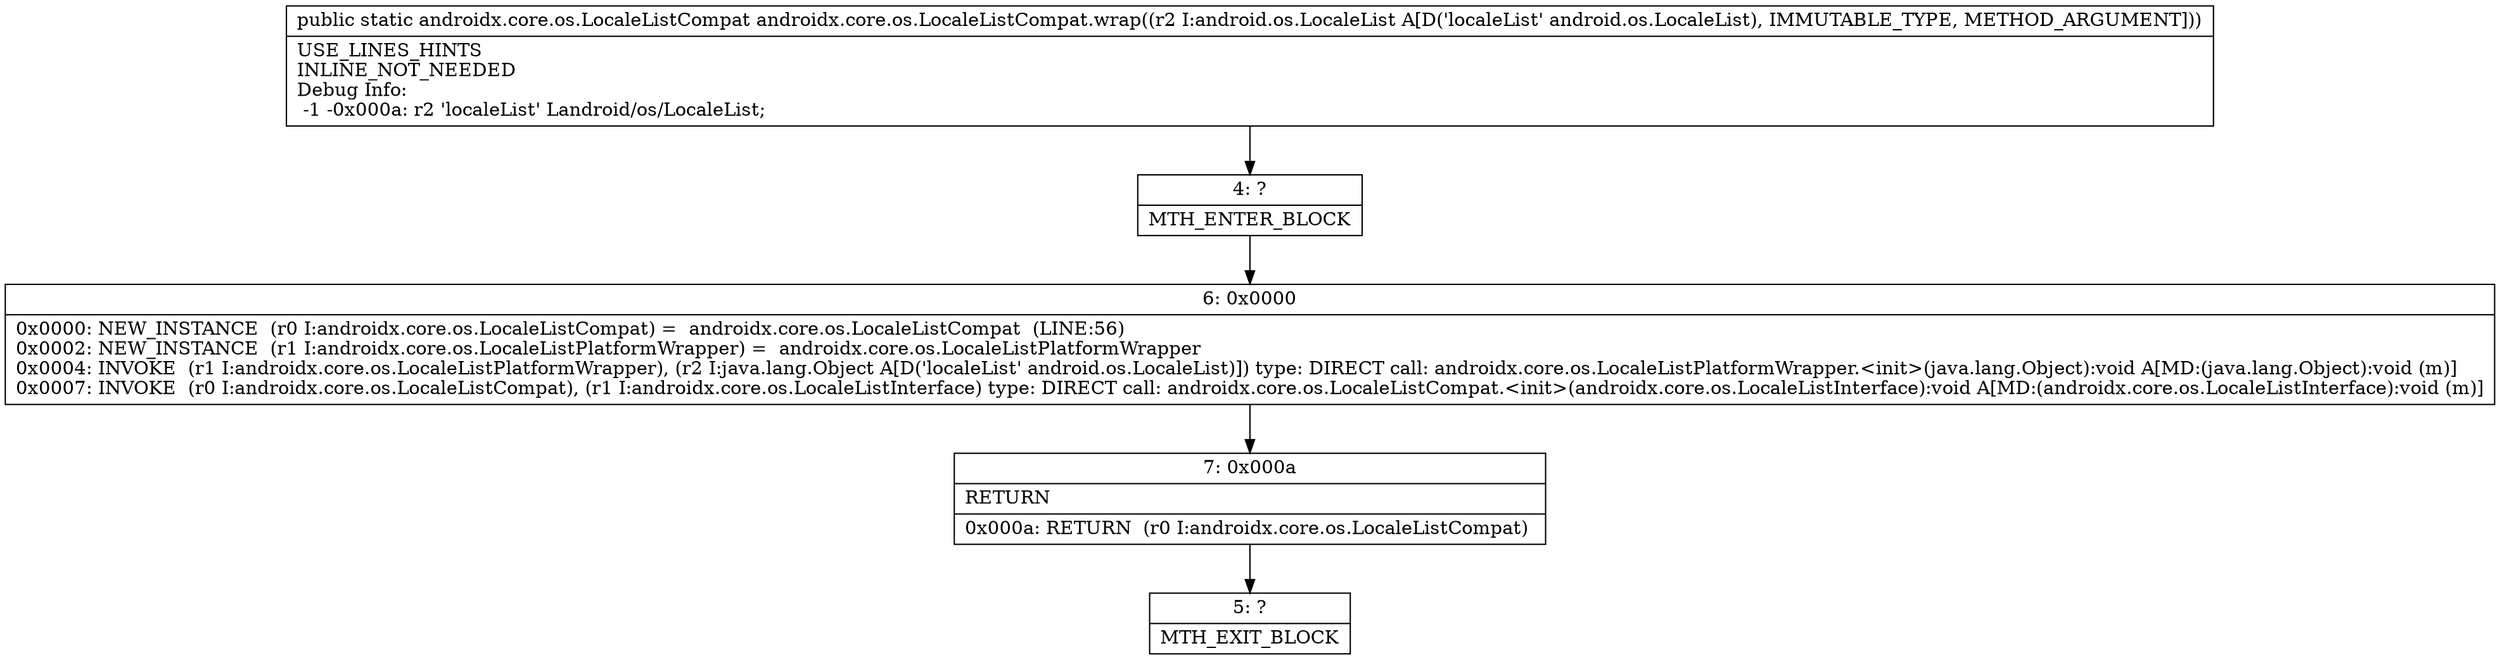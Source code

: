 digraph "CFG forandroidx.core.os.LocaleListCompat.wrap(Landroid\/os\/LocaleList;)Landroidx\/core\/os\/LocaleListCompat;" {
Node_4 [shape=record,label="{4\:\ ?|MTH_ENTER_BLOCK\l}"];
Node_6 [shape=record,label="{6\:\ 0x0000|0x0000: NEW_INSTANCE  (r0 I:androidx.core.os.LocaleListCompat) =  androidx.core.os.LocaleListCompat  (LINE:56)\l0x0002: NEW_INSTANCE  (r1 I:androidx.core.os.LocaleListPlatformWrapper) =  androidx.core.os.LocaleListPlatformWrapper \l0x0004: INVOKE  (r1 I:androidx.core.os.LocaleListPlatformWrapper), (r2 I:java.lang.Object A[D('localeList' android.os.LocaleList)]) type: DIRECT call: androidx.core.os.LocaleListPlatformWrapper.\<init\>(java.lang.Object):void A[MD:(java.lang.Object):void (m)]\l0x0007: INVOKE  (r0 I:androidx.core.os.LocaleListCompat), (r1 I:androidx.core.os.LocaleListInterface) type: DIRECT call: androidx.core.os.LocaleListCompat.\<init\>(androidx.core.os.LocaleListInterface):void A[MD:(androidx.core.os.LocaleListInterface):void (m)]\l}"];
Node_7 [shape=record,label="{7\:\ 0x000a|RETURN\l|0x000a: RETURN  (r0 I:androidx.core.os.LocaleListCompat) \l}"];
Node_5 [shape=record,label="{5\:\ ?|MTH_EXIT_BLOCK\l}"];
MethodNode[shape=record,label="{public static androidx.core.os.LocaleListCompat androidx.core.os.LocaleListCompat.wrap((r2 I:android.os.LocaleList A[D('localeList' android.os.LocaleList), IMMUTABLE_TYPE, METHOD_ARGUMENT]))  | USE_LINES_HINTS\lINLINE_NOT_NEEDED\lDebug Info:\l  \-1 \-0x000a: r2 'localeList' Landroid\/os\/LocaleList;\l}"];
MethodNode -> Node_4;Node_4 -> Node_6;
Node_6 -> Node_7;
Node_7 -> Node_5;
}

